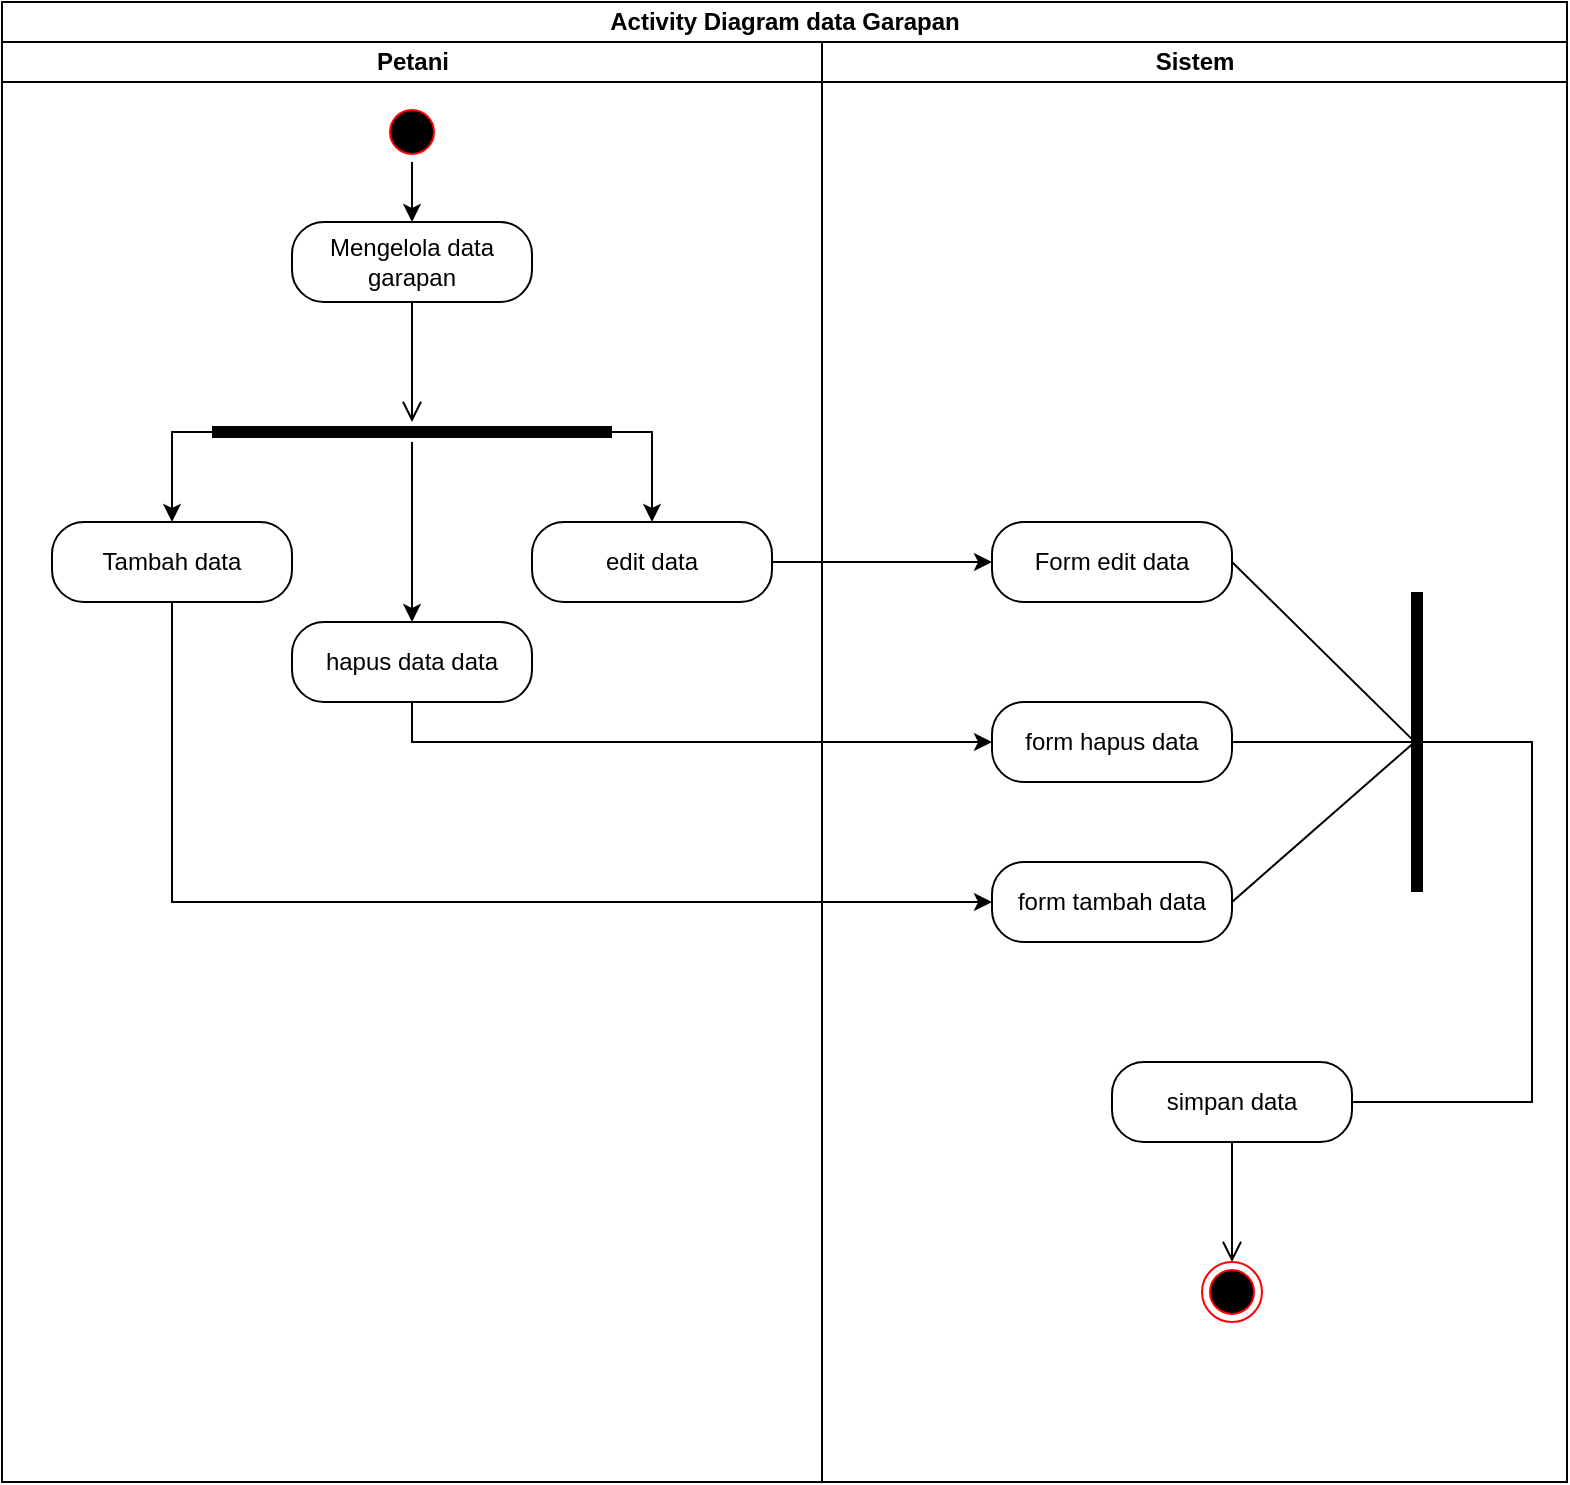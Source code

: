 <mxfile version="24.3.1" type="github">
  <diagram name="Page-1" id="H-TFuyuddetBLjpvNvzC">
    <mxGraphModel dx="880" dy="434" grid="1" gridSize="10" guides="1" tooltips="1" connect="1" arrows="1" fold="1" page="1" pageScale="1" pageWidth="850" pageHeight="1100" math="0" shadow="0">
      <root>
        <mxCell id="0" />
        <mxCell id="1" parent="0" />
        <mxCell id="sSea7OWwtZqSZM1k2m7u-1" value="Activity Diagram data Garapan" style="swimlane;childLayout=stackLayout;resizeParent=1;resizeParentMax=0;startSize=20;html=1;" parent="1" vertex="1">
          <mxGeometry x="205" y="140" width="782.5" height="740" as="geometry" />
        </mxCell>
        <mxCell id="sSea7OWwtZqSZM1k2m7u-2" value="Petani" style="swimlane;startSize=20;html=1;strokeColor=#000000;" parent="sSea7OWwtZqSZM1k2m7u-1" vertex="1">
          <mxGeometry y="20" width="410" height="720" as="geometry" />
        </mxCell>
        <mxCell id="sSea7OWwtZqSZM1k2m7u-10" style="edgeStyle=orthogonalEdgeStyle;rounded=0;orthogonalLoop=1;jettySize=auto;html=1;exitX=0.5;exitY=1;exitDx=0;exitDy=0;" parent="sSea7OWwtZqSZM1k2m7u-2" source="sSea7OWwtZqSZM1k2m7u-5" target="sSea7OWwtZqSZM1k2m7u-8" edge="1">
          <mxGeometry relative="1" as="geometry" />
        </mxCell>
        <mxCell id="sSea7OWwtZqSZM1k2m7u-5" value="" style="ellipse;html=1;shape=startState;fillColor=#000000;strokeColor=#ff0000;" parent="sSea7OWwtZqSZM1k2m7u-2" vertex="1">
          <mxGeometry x="190" y="30" width="30" height="30" as="geometry" />
        </mxCell>
        <mxCell id="sSea7OWwtZqSZM1k2m7u-8" value="Mengelola data garapan" style="rounded=1;whiteSpace=wrap;html=1;arcSize=40;" parent="sSea7OWwtZqSZM1k2m7u-2" vertex="1">
          <mxGeometry x="145" y="90" width="120" height="40" as="geometry" />
        </mxCell>
        <mxCell id="sSea7OWwtZqSZM1k2m7u-9" value="" style="edgeStyle=orthogonalEdgeStyle;html=1;verticalAlign=bottom;endArrow=open;endSize=8;strokeColor=#000000;rounded=0;" parent="sSea7OWwtZqSZM1k2m7u-2" source="sSea7OWwtZqSZM1k2m7u-8" edge="1">
          <mxGeometry relative="1" as="geometry">
            <mxPoint x="205" y="190" as="targetPoint" />
          </mxGeometry>
        </mxCell>
        <mxCell id="sSea7OWwtZqSZM1k2m7u-17" style="edgeStyle=orthogonalEdgeStyle;rounded=0;orthogonalLoop=1;jettySize=auto;html=1;exitX=0;exitY=0.5;exitDx=0;exitDy=0;exitPerimeter=0;entryX=0.5;entryY=0;entryDx=0;entryDy=0;" parent="sSea7OWwtZqSZM1k2m7u-2" source="sSea7OWwtZqSZM1k2m7u-11" target="sSea7OWwtZqSZM1k2m7u-13" edge="1">
          <mxGeometry relative="1" as="geometry" />
        </mxCell>
        <mxCell id="sSea7OWwtZqSZM1k2m7u-18" style="edgeStyle=orthogonalEdgeStyle;rounded=0;orthogonalLoop=1;jettySize=auto;html=1;exitX=1;exitY=0.5;exitDx=0;exitDy=0;exitPerimeter=0;entryX=0.5;entryY=0;entryDx=0;entryDy=0;" parent="sSea7OWwtZqSZM1k2m7u-2" source="sSea7OWwtZqSZM1k2m7u-11" target="sSea7OWwtZqSZM1k2m7u-15" edge="1">
          <mxGeometry relative="1" as="geometry" />
        </mxCell>
        <mxCell id="sSea7OWwtZqSZM1k2m7u-19" style="edgeStyle=orthogonalEdgeStyle;rounded=0;orthogonalLoop=1;jettySize=auto;html=1;entryX=0.5;entryY=0;entryDx=0;entryDy=0;" parent="sSea7OWwtZqSZM1k2m7u-2" source="sSea7OWwtZqSZM1k2m7u-11" target="sSea7OWwtZqSZM1k2m7u-16" edge="1">
          <mxGeometry relative="1" as="geometry" />
        </mxCell>
        <mxCell id="sSea7OWwtZqSZM1k2m7u-11" value="" style="shape=line;html=1;strokeWidth=6;strokeColor=#000000;" parent="sSea7OWwtZqSZM1k2m7u-2" vertex="1">
          <mxGeometry x="105" y="190" width="200" height="10" as="geometry" />
        </mxCell>
        <mxCell id="sSea7OWwtZqSZM1k2m7u-13" value="Tambah data" style="rounded=1;whiteSpace=wrap;html=1;arcSize=40;" parent="sSea7OWwtZqSZM1k2m7u-2" vertex="1">
          <mxGeometry x="25" y="240" width="120" height="40" as="geometry" />
        </mxCell>
        <mxCell id="sSea7OWwtZqSZM1k2m7u-16" value="hapus data data" style="rounded=1;whiteSpace=wrap;html=1;arcSize=40;" parent="sSea7OWwtZqSZM1k2m7u-2" vertex="1">
          <mxGeometry x="145" y="290" width="120" height="40" as="geometry" />
        </mxCell>
        <mxCell id="sSea7OWwtZqSZM1k2m7u-15" value="edit data" style="rounded=1;whiteSpace=wrap;html=1;arcSize=40;" parent="sSea7OWwtZqSZM1k2m7u-2" vertex="1">
          <mxGeometry x="265" y="240" width="120" height="40" as="geometry" />
        </mxCell>
        <mxCell id="sSea7OWwtZqSZM1k2m7u-28" style="edgeStyle=orthogonalEdgeStyle;rounded=0;orthogonalLoop=1;jettySize=auto;html=1;exitX=1;exitY=0.5;exitDx=0;exitDy=0;entryX=0;entryY=0.5;entryDx=0;entryDy=0;" parent="sSea7OWwtZqSZM1k2m7u-1" source="sSea7OWwtZqSZM1k2m7u-15" target="sSea7OWwtZqSZM1k2m7u-23" edge="1">
          <mxGeometry relative="1" as="geometry" />
        </mxCell>
        <mxCell id="sSea7OWwtZqSZM1k2m7u-30" style="edgeStyle=orthogonalEdgeStyle;rounded=0;orthogonalLoop=1;jettySize=auto;html=1;exitX=0.5;exitY=1;exitDx=0;exitDy=0;entryX=0;entryY=0.5;entryDx=0;entryDy=0;" parent="sSea7OWwtZqSZM1k2m7u-1" source="sSea7OWwtZqSZM1k2m7u-16" target="sSea7OWwtZqSZM1k2m7u-25" edge="1">
          <mxGeometry relative="1" as="geometry" />
        </mxCell>
        <mxCell id="sSea7OWwtZqSZM1k2m7u-31" style="edgeStyle=orthogonalEdgeStyle;rounded=0;orthogonalLoop=1;jettySize=auto;html=1;exitX=0.5;exitY=1;exitDx=0;exitDy=0;entryX=0;entryY=0.5;entryDx=0;entryDy=0;" parent="sSea7OWwtZqSZM1k2m7u-1" source="sSea7OWwtZqSZM1k2m7u-13" target="sSea7OWwtZqSZM1k2m7u-27" edge="1">
          <mxGeometry relative="1" as="geometry" />
        </mxCell>
        <mxCell id="sSea7OWwtZqSZM1k2m7u-3" value="Sistem" style="swimlane;startSize=20;html=1;" parent="sSea7OWwtZqSZM1k2m7u-1" vertex="1">
          <mxGeometry x="410" y="20" width="372.5" height="720" as="geometry" />
        </mxCell>
        <mxCell id="sSea7OWwtZqSZM1k2m7u-20" value="" style="shape=line;html=1;strokeWidth=6;strokeColor=#000000;rotation=-90;" parent="sSea7OWwtZqSZM1k2m7u-3" vertex="1">
          <mxGeometry x="222.5" y="342.5" width="150" height="15" as="geometry" />
        </mxCell>
        <mxCell id="sSea7OWwtZqSZM1k2m7u-23" value="Form edit data" style="rounded=1;whiteSpace=wrap;html=1;arcSize=40;" parent="sSea7OWwtZqSZM1k2m7u-3" vertex="1">
          <mxGeometry x="85" y="240" width="120" height="40" as="geometry" />
        </mxCell>
        <mxCell id="sSea7OWwtZqSZM1k2m7u-25" value="form hapus data" style="rounded=1;whiteSpace=wrap;html=1;arcSize=40;" parent="sSea7OWwtZqSZM1k2m7u-3" vertex="1">
          <mxGeometry x="85" y="330" width="120" height="40" as="geometry" />
        </mxCell>
        <mxCell id="sSea7OWwtZqSZM1k2m7u-27" value="form tambah data" style="rounded=1;whiteSpace=wrap;html=1;arcSize=40;" parent="sSea7OWwtZqSZM1k2m7u-3" vertex="1">
          <mxGeometry x="85" y="410" width="120" height="40" as="geometry" />
        </mxCell>
        <mxCell id="sSea7OWwtZqSZM1k2m7u-32" style="rounded=0;orthogonalLoop=1;jettySize=auto;html=1;exitX=1;exitY=0.5;exitDx=0;exitDy=0;entryX=0.493;entryY=0.5;entryDx=0;entryDy=0;entryPerimeter=0;endArrow=none;endFill=0;" parent="sSea7OWwtZqSZM1k2m7u-3" source="sSea7OWwtZqSZM1k2m7u-23" target="sSea7OWwtZqSZM1k2m7u-20" edge="1">
          <mxGeometry relative="1" as="geometry" />
        </mxCell>
        <mxCell id="sSea7OWwtZqSZM1k2m7u-33" style="edgeStyle=orthogonalEdgeStyle;rounded=0;orthogonalLoop=1;jettySize=auto;html=1;exitX=1;exitY=0.5;exitDx=0;exitDy=0;entryX=0.5;entryY=0.7;entryDx=0;entryDy=0;entryPerimeter=0;endArrow=none;endFill=0;" parent="sSea7OWwtZqSZM1k2m7u-3" source="sSea7OWwtZqSZM1k2m7u-25" target="sSea7OWwtZqSZM1k2m7u-20" edge="1">
          <mxGeometry relative="1" as="geometry" />
        </mxCell>
        <mxCell id="sSea7OWwtZqSZM1k2m7u-34" style="rounded=0;orthogonalLoop=1;jettySize=auto;html=1;exitX=1;exitY=0.5;exitDx=0;exitDy=0;entryX=0.507;entryY=0.5;entryDx=0;entryDy=0;entryPerimeter=0;endArrow=none;endFill=0;" parent="sSea7OWwtZqSZM1k2m7u-3" source="sSea7OWwtZqSZM1k2m7u-27" target="sSea7OWwtZqSZM1k2m7u-20" edge="1">
          <mxGeometry relative="1" as="geometry" />
        </mxCell>
        <mxCell id="sSea7OWwtZqSZM1k2m7u-35" value="simpan data" style="rounded=1;whiteSpace=wrap;html=1;arcSize=40;" parent="sSea7OWwtZqSZM1k2m7u-3" vertex="1">
          <mxGeometry x="145" y="510" width="120" height="40" as="geometry" />
        </mxCell>
        <mxCell id="sSea7OWwtZqSZM1k2m7u-36" value="" style="edgeStyle=orthogonalEdgeStyle;html=1;verticalAlign=bottom;endArrow=open;endSize=8;strokeColor=#000000;rounded=0;" parent="sSea7OWwtZqSZM1k2m7u-3" source="sSea7OWwtZqSZM1k2m7u-35" edge="1">
          <mxGeometry relative="1" as="geometry">
            <mxPoint x="205" y="610" as="targetPoint" />
          </mxGeometry>
        </mxCell>
        <mxCell id="sSea7OWwtZqSZM1k2m7u-38" value="" style="ellipse;html=1;shape=endState;fillColor=#000000;strokeColor=#ff0000;" parent="sSea7OWwtZqSZM1k2m7u-3" vertex="1">
          <mxGeometry x="190" y="610" width="30" height="30" as="geometry" />
        </mxCell>
        <mxCell id="sSea7OWwtZqSZM1k2m7u-40" style="edgeStyle=elbowEdgeStyle;rounded=0;orthogonalLoop=1;jettySize=auto;html=1;exitX=1;exitY=0.5;exitDx=0;exitDy=0;entryX=0.5;entryY=0.467;entryDx=0;entryDy=0;entryPerimeter=0;endArrow=none;endFill=0;" parent="sSea7OWwtZqSZM1k2m7u-3" source="sSea7OWwtZqSZM1k2m7u-35" target="sSea7OWwtZqSZM1k2m7u-20" edge="1">
          <mxGeometry relative="1" as="geometry">
            <Array as="points">
              <mxPoint x="355" y="440" />
            </Array>
          </mxGeometry>
        </mxCell>
      </root>
    </mxGraphModel>
  </diagram>
</mxfile>

